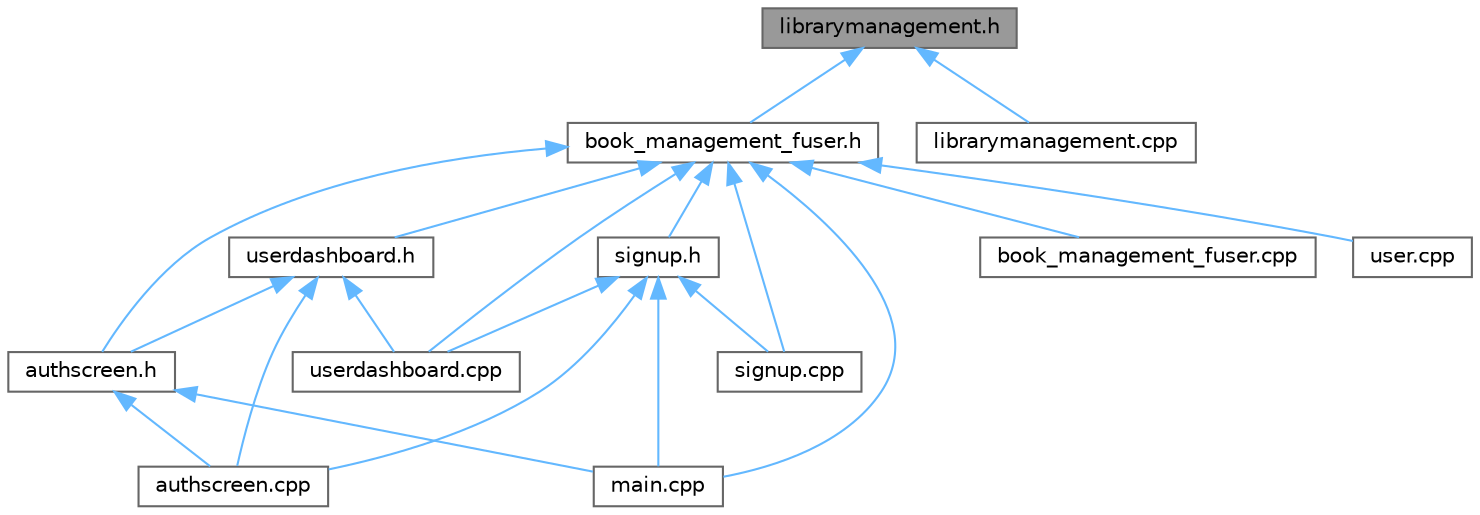 digraph "librarymanagement.h"
{
 // LATEX_PDF_SIZE
  bgcolor="transparent";
  edge [fontname=Helvetica,fontsize=10,labelfontname=Helvetica,labelfontsize=10];
  node [fontname=Helvetica,fontsize=10,shape=box,height=0.2,width=0.4];
  Node1 [id="Node000001",label="librarymanagement.h",height=0.2,width=0.4,color="gray40", fillcolor="grey60", style="filled", fontcolor="black",tooltip=" "];
  Node1 -> Node2 [id="edge20_Node000001_Node000002",dir="back",color="steelblue1",style="solid",tooltip=" "];
  Node2 [id="Node000002",label="book_management_fuser.h",height=0.2,width=0.4,color="grey40", fillcolor="white", style="filled",URL="$book__management__fuser_8h.html",tooltip=" "];
  Node2 -> Node3 [id="edge21_Node000002_Node000003",dir="back",color="steelblue1",style="solid",tooltip=" "];
  Node3 [id="Node000003",label="authscreen.h",height=0.2,width=0.4,color="grey40", fillcolor="white", style="filled",URL="$authscreen_8h.html",tooltip=" "];
  Node3 -> Node4 [id="edge22_Node000003_Node000004",dir="back",color="steelblue1",style="solid",tooltip=" "];
  Node4 [id="Node000004",label="authscreen.cpp",height=0.2,width=0.4,color="grey40", fillcolor="white", style="filled",URL="$authscreen_8cpp.html",tooltip="Implementation of the AuthScreen class for user authentication."];
  Node3 -> Node5 [id="edge23_Node000003_Node000005",dir="back",color="steelblue1",style="solid",tooltip=" "];
  Node5 [id="Node000005",label="main.cpp",height=0.2,width=0.4,color="grey40", fillcolor="white", style="filled",URL="$main_8cpp.html",tooltip=" "];
  Node2 -> Node6 [id="edge24_Node000002_Node000006",dir="back",color="steelblue1",style="solid",tooltip=" "];
  Node6 [id="Node000006",label="book_management_fuser.cpp",height=0.2,width=0.4,color="grey40", fillcolor="white", style="filled",URL="$book__management__fuser_8cpp.html",tooltip=" "];
  Node2 -> Node5 [id="edge25_Node000002_Node000005",dir="back",color="steelblue1",style="solid",tooltip=" "];
  Node2 -> Node7 [id="edge26_Node000002_Node000007",dir="back",color="steelblue1",style="solid",tooltip=" "];
  Node7 [id="Node000007",label="signup.cpp",height=0.2,width=0.4,color="grey40", fillcolor="white", style="filled",URL="$signup_8cpp.html",tooltip=" "];
  Node2 -> Node8 [id="edge27_Node000002_Node000008",dir="back",color="steelblue1",style="solid",tooltip=" "];
  Node8 [id="Node000008",label="signup.h",height=0.2,width=0.4,color="grey40", fillcolor="white", style="filled",URL="$signup_8h.html",tooltip=" "];
  Node8 -> Node4 [id="edge28_Node000008_Node000004",dir="back",color="steelblue1",style="solid",tooltip=" "];
  Node8 -> Node5 [id="edge29_Node000008_Node000005",dir="back",color="steelblue1",style="solid",tooltip=" "];
  Node8 -> Node7 [id="edge30_Node000008_Node000007",dir="back",color="steelblue1",style="solid",tooltip=" "];
  Node8 -> Node9 [id="edge31_Node000008_Node000009",dir="back",color="steelblue1",style="solid",tooltip=" "];
  Node9 [id="Node000009",label="userdashboard.cpp",height=0.2,width=0.4,color="grey40", fillcolor="white", style="filled",URL="$userdashboard_8cpp.html",tooltip=" "];
  Node2 -> Node10 [id="edge32_Node000002_Node000010",dir="back",color="steelblue1",style="solid",tooltip=" "];
  Node10 [id="Node000010",label="user.cpp",height=0.2,width=0.4,color="grey40", fillcolor="white", style="filled",URL="$user_8cpp.html",tooltip=" "];
  Node2 -> Node9 [id="edge33_Node000002_Node000009",dir="back",color="steelblue1",style="solid",tooltip=" "];
  Node2 -> Node11 [id="edge34_Node000002_Node000011",dir="back",color="steelblue1",style="solid",tooltip=" "];
  Node11 [id="Node000011",label="userdashboard.h",height=0.2,width=0.4,color="grey40", fillcolor="white", style="filled",URL="$userdashboard_8h.html",tooltip=" "];
  Node11 -> Node4 [id="edge35_Node000011_Node000004",dir="back",color="steelblue1",style="solid",tooltip=" "];
  Node11 -> Node3 [id="edge36_Node000011_Node000003",dir="back",color="steelblue1",style="solid",tooltip=" "];
  Node11 -> Node9 [id="edge37_Node000011_Node000009",dir="back",color="steelblue1",style="solid",tooltip=" "];
  Node1 -> Node12 [id="edge38_Node000001_Node000012",dir="back",color="steelblue1",style="solid",tooltip=" "];
  Node12 [id="Node000012",label="librarymanagement.cpp",height=0.2,width=0.4,color="grey40", fillcolor="white", style="filled",URL="$librarymanagement_8cpp.html",tooltip=" "];
}
